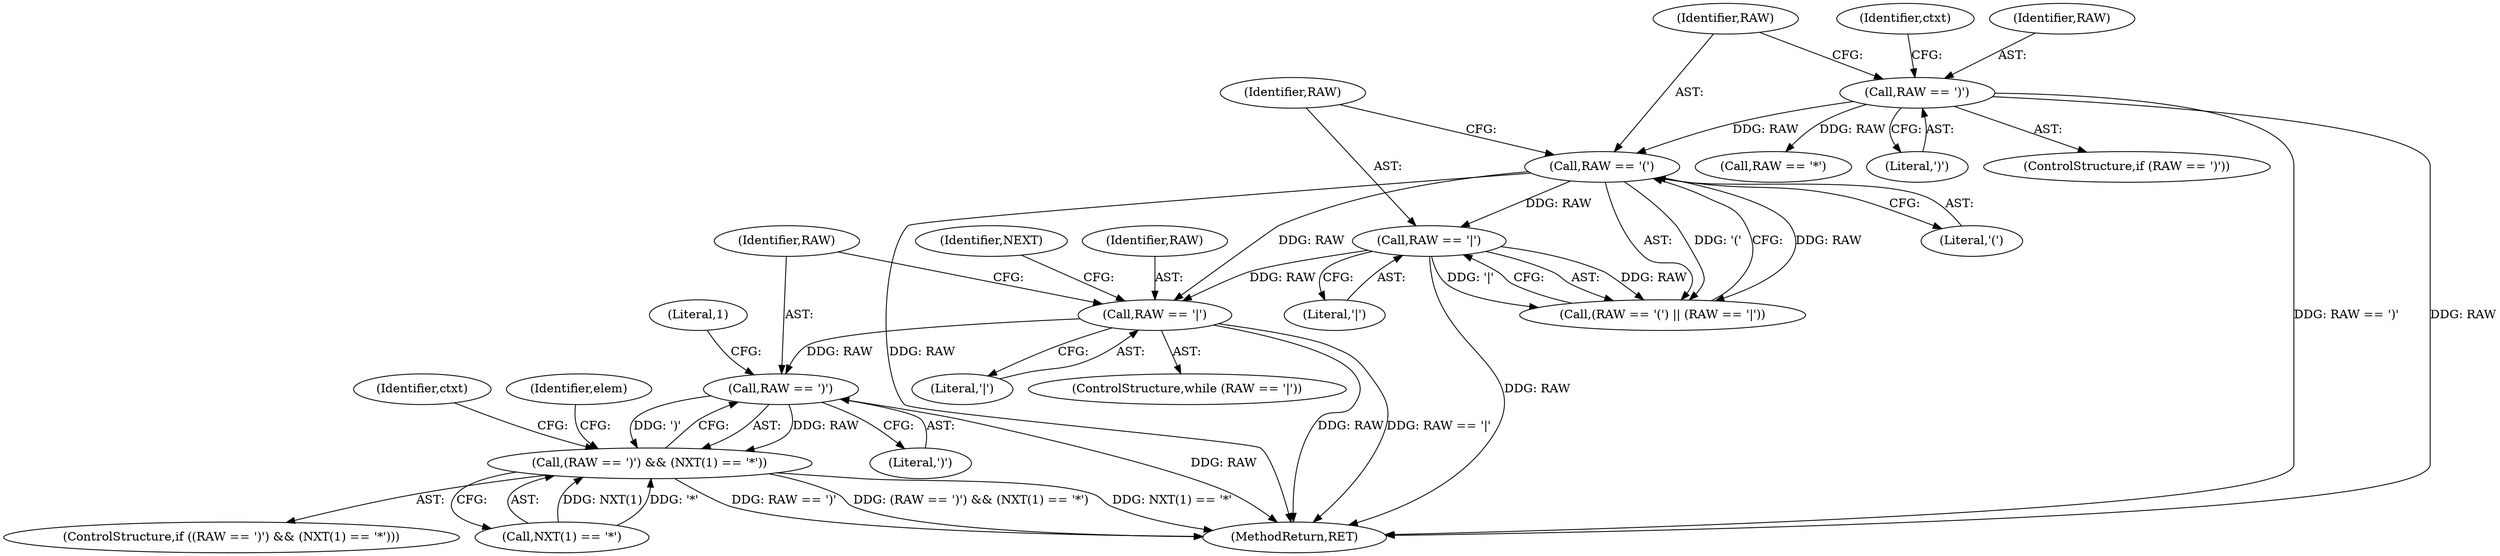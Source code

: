 digraph "1_Chrome_d0947db40187f4708c58e64cbd6013faf9eddeed_16@del" {
"1000211" [label="(Call,RAW == '|')"];
"1000187" [label="(Call,RAW == '(')"];
"1000134" [label="(Call,RAW == ')')"];
"1000190" [label="(Call,RAW == '|')"];
"1000333" [label="(Call,RAW == ')')"];
"1000332" [label="(Call,(RAW == ')') && (NXT(1) == '*'))"];
"1000187" [label="(Call,RAW == '(')"];
"1000173" [label="(Call,RAW == '*')"];
"1000215" [label="(Identifier,NEXT)"];
"1000190" [label="(Call,RAW == '|')"];
"1000213" [label="(Literal,'|')"];
"1000332" [label="(Call,(RAW == ')') && (NXT(1) == '*'))"];
"1000333" [label="(Call,RAW == ')')"];
"1000192" [label="(Literal,'|')"];
"1000189" [label="(Literal,'(')"];
"1000191" [label="(Identifier,RAW)"];
"1000335" [label="(Literal,')')"];
"1000403" [label="(Identifier,ctxt)"];
"1000331" [label="(ControlStructure,if ((RAW == ')') && (NXT(1) == '*')))"];
"1000134" [label="(Call,RAW == ')')"];
"1000136" [label="(Literal,')')"];
"1000343" [label="(Identifier,elem)"];
"1000188" [label="(Identifier,RAW)"];
"1000334" [label="(Identifier,RAW)"];
"1000186" [label="(Call,(RAW == '(') || (RAW == '|'))"];
"1000141" [label="(Identifier,ctxt)"];
"1000212" [label="(Identifier,RAW)"];
"1000133" [label="(ControlStructure,if (RAW == ')'))"];
"1000336" [label="(Call,NXT(1) == '*')"];
"1000420" [label="(MethodReturn,RET)"];
"1000135" [label="(Identifier,RAW)"];
"1000210" [label="(ControlStructure,while (RAW == '|'))"];
"1000338" [label="(Literal,1)"];
"1000211" [label="(Call,RAW == '|')"];
"1000211" -> "1000210"  [label="AST: "];
"1000211" -> "1000213"  [label="CFG: "];
"1000212" -> "1000211"  [label="AST: "];
"1000213" -> "1000211"  [label="AST: "];
"1000215" -> "1000211"  [label="CFG: "];
"1000334" -> "1000211"  [label="CFG: "];
"1000211" -> "1000420"  [label="DDG: RAW"];
"1000211" -> "1000420"  [label="DDG: RAW == '|'"];
"1000187" -> "1000211"  [label="DDG: RAW"];
"1000190" -> "1000211"  [label="DDG: RAW"];
"1000211" -> "1000333"  [label="DDG: RAW"];
"1000187" -> "1000186"  [label="AST: "];
"1000187" -> "1000189"  [label="CFG: "];
"1000188" -> "1000187"  [label="AST: "];
"1000189" -> "1000187"  [label="AST: "];
"1000191" -> "1000187"  [label="CFG: "];
"1000186" -> "1000187"  [label="CFG: "];
"1000187" -> "1000420"  [label="DDG: RAW"];
"1000187" -> "1000186"  [label="DDG: RAW"];
"1000187" -> "1000186"  [label="DDG: '('"];
"1000134" -> "1000187"  [label="DDG: RAW"];
"1000187" -> "1000190"  [label="DDG: RAW"];
"1000134" -> "1000133"  [label="AST: "];
"1000134" -> "1000136"  [label="CFG: "];
"1000135" -> "1000134"  [label="AST: "];
"1000136" -> "1000134"  [label="AST: "];
"1000141" -> "1000134"  [label="CFG: "];
"1000188" -> "1000134"  [label="CFG: "];
"1000134" -> "1000420"  [label="DDG: RAW == ')'"];
"1000134" -> "1000420"  [label="DDG: RAW"];
"1000134" -> "1000173"  [label="DDG: RAW"];
"1000190" -> "1000186"  [label="AST: "];
"1000190" -> "1000192"  [label="CFG: "];
"1000191" -> "1000190"  [label="AST: "];
"1000192" -> "1000190"  [label="AST: "];
"1000186" -> "1000190"  [label="CFG: "];
"1000190" -> "1000420"  [label="DDG: RAW"];
"1000190" -> "1000186"  [label="DDG: RAW"];
"1000190" -> "1000186"  [label="DDG: '|'"];
"1000333" -> "1000332"  [label="AST: "];
"1000333" -> "1000335"  [label="CFG: "];
"1000334" -> "1000333"  [label="AST: "];
"1000335" -> "1000333"  [label="AST: "];
"1000338" -> "1000333"  [label="CFG: "];
"1000332" -> "1000333"  [label="CFG: "];
"1000333" -> "1000420"  [label="DDG: RAW"];
"1000333" -> "1000332"  [label="DDG: RAW"];
"1000333" -> "1000332"  [label="DDG: ')'"];
"1000332" -> "1000331"  [label="AST: "];
"1000332" -> "1000336"  [label="CFG: "];
"1000336" -> "1000332"  [label="AST: "];
"1000343" -> "1000332"  [label="CFG: "];
"1000403" -> "1000332"  [label="CFG: "];
"1000332" -> "1000420"  [label="DDG: NXT(1) == '*'"];
"1000332" -> "1000420"  [label="DDG: RAW == ')'"];
"1000332" -> "1000420"  [label="DDG: (RAW == ')') && (NXT(1) == '*')"];
"1000336" -> "1000332"  [label="DDG: NXT(1)"];
"1000336" -> "1000332"  [label="DDG: '*'"];
}

